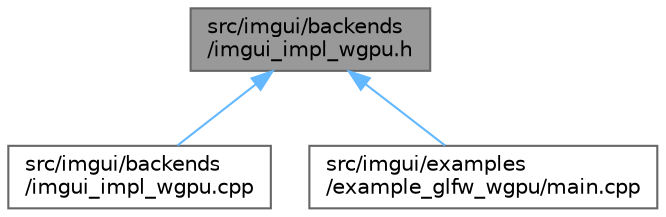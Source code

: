 digraph "src/imgui/backends/imgui_impl_wgpu.h"
{
 // LATEX_PDF_SIZE
  bgcolor="transparent";
  edge [fontname=Helvetica,fontsize=10,labelfontname=Helvetica,labelfontsize=10];
  node [fontname=Helvetica,fontsize=10,shape=box,height=0.2,width=0.4];
  Node1 [id="Node000001",label="src/imgui/backends\l/imgui_impl_wgpu.h",height=0.2,width=0.4,color="gray40", fillcolor="grey60", style="filled", fontcolor="black",tooltip=" "];
  Node1 -> Node2 [id="edge1_Node000001_Node000002",dir="back",color="steelblue1",style="solid",tooltip=" "];
  Node2 [id="Node000002",label="src/imgui/backends\l/imgui_impl_wgpu.cpp",height=0.2,width=0.4,color="grey40", fillcolor="white", style="filled",URL="$imgui__impl__wgpu_8cpp.html",tooltip=" "];
  Node1 -> Node3 [id="edge2_Node000001_Node000003",dir="back",color="steelblue1",style="solid",tooltip=" "];
  Node3 [id="Node000003",label="src/imgui/examples\l/example_glfw_wgpu/main.cpp",height=0.2,width=0.4,color="grey40", fillcolor="white", style="filled",URL="$imgui_2examples_2example__glfw__wgpu_2main_8cpp.html",tooltip=" "];
}
